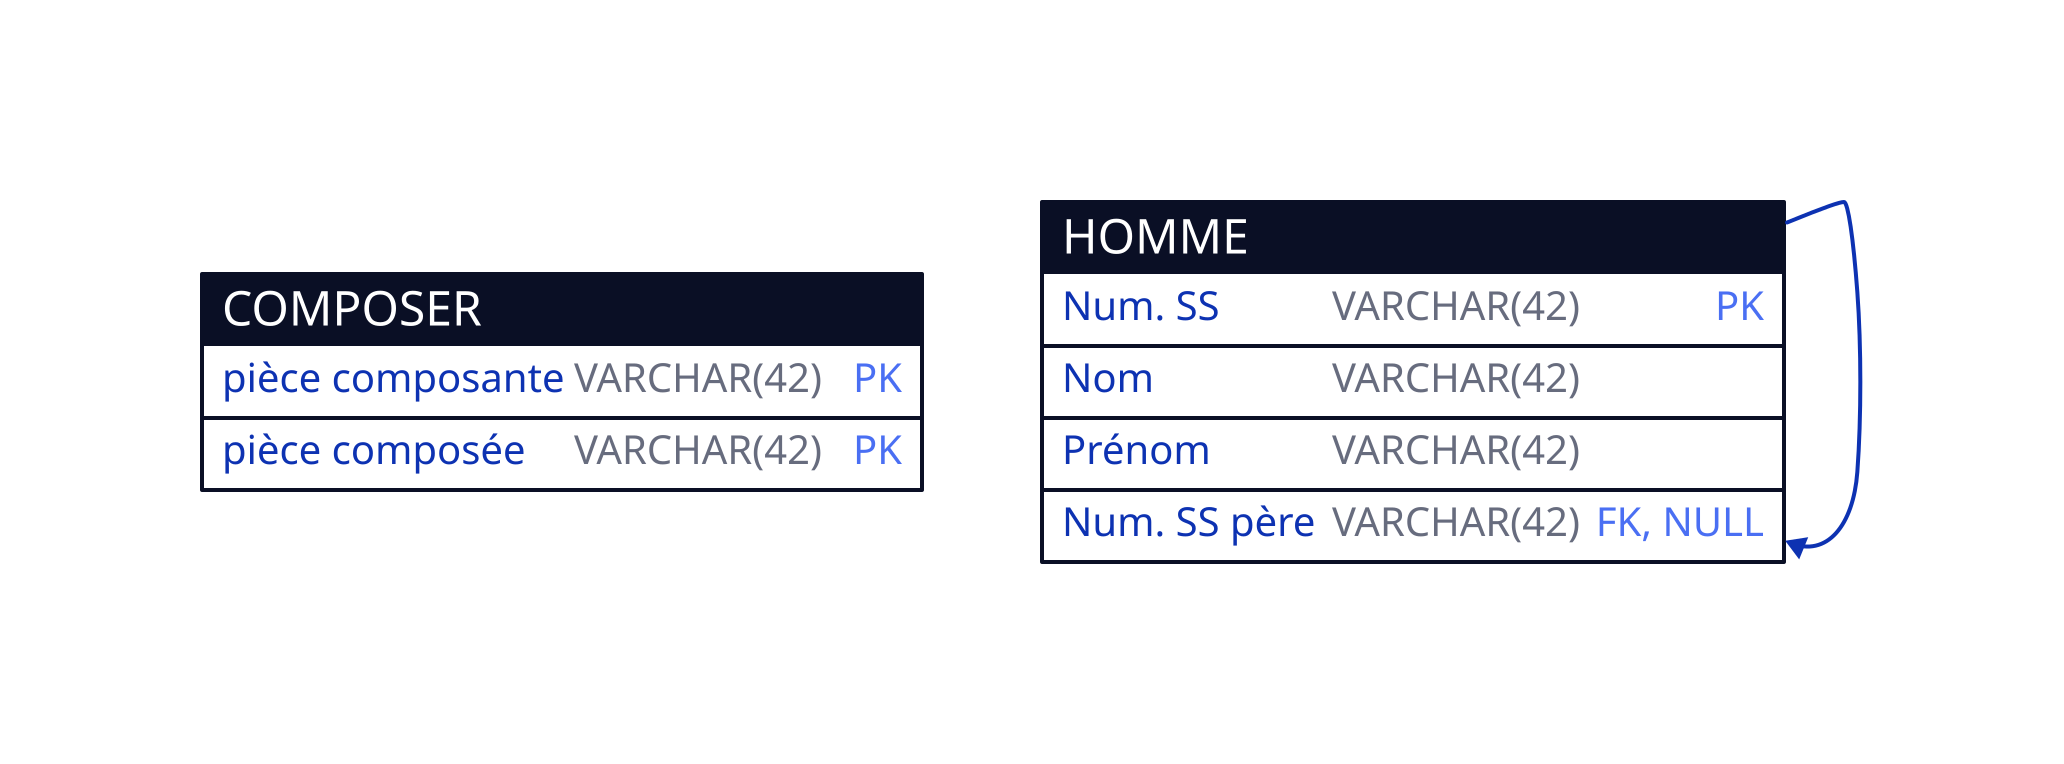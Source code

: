 "COMPOSER": { shape: sql_table
  "pièce composante": VARCHAR(42) {constraint: PK}
  "pièce composée":   VARCHAR(42) {constraint: PK}
}

"HOMME": { shape: sql_table
  "Num. SS":      VARCHAR(42) {constraint: PK}
  "Nom":          VARCHAR(42) 
  "Prénom":       VARCHAR(42) 
  "Num. SS père": VARCHAR(42) {constraint: [FK; "NULL"]}
}

"HOMME"."Num. SS père" -> "HOMME"."Num. SS"
